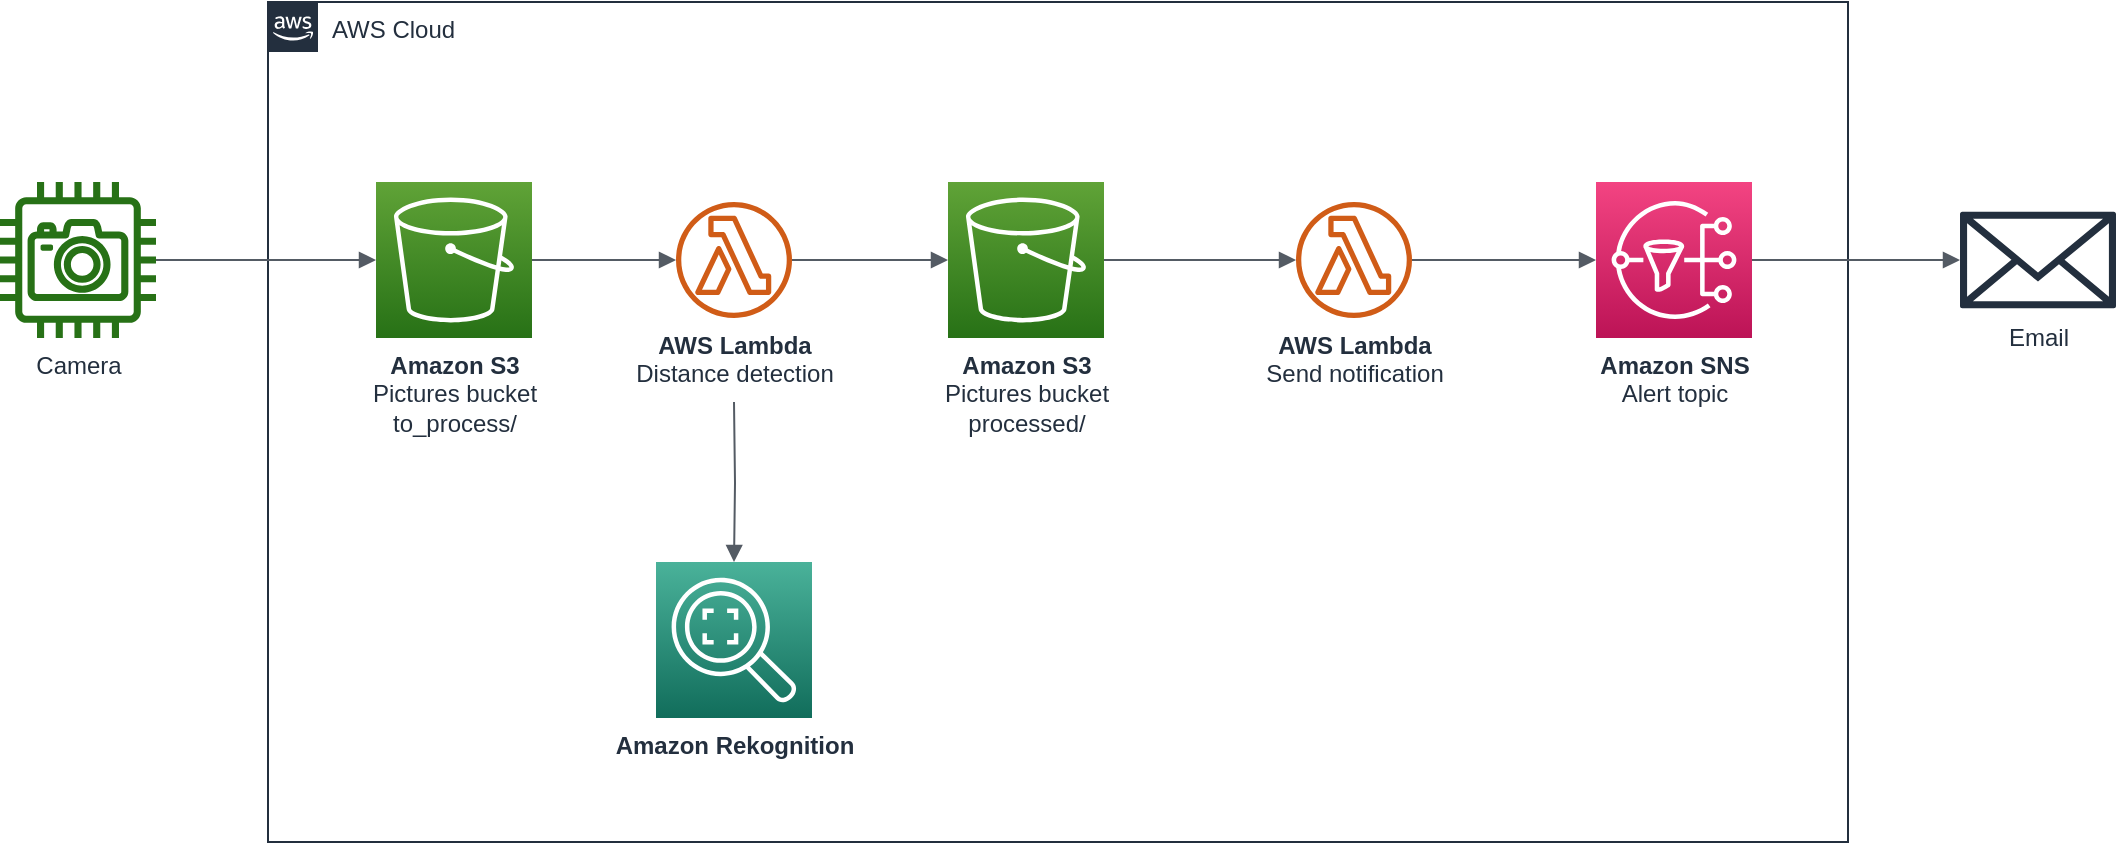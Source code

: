 <mxfile version="13.9.9" type="device"><diagram id="q47R_mxE0SkMdzj9MiZO" name="Page-1"><mxGraphModel dx="1773" dy="680" grid="1" gridSize="10" guides="1" tooltips="1" connect="1" arrows="1" fold="1" page="1" pageScale="1" pageWidth="827" pageHeight="1169" math="0" shadow="0"><root><mxCell id="0"/><mxCell id="1" parent="0"/><mxCell id="Ia-xAZ1csdWhfx4XnVFe-15" value="AWS Cloud" style="points=[[0,0],[0.25,0],[0.5,0],[0.75,0],[1,0],[1,0.25],[1,0.5],[1,0.75],[1,1],[0.75,1],[0.5,1],[0.25,1],[0,1],[0,0.75],[0,0.5],[0,0.25]];outlineConnect=0;gradientColor=none;html=1;whiteSpace=wrap;fontSize=12;fontStyle=0;shape=mxgraph.aws4.group;grIcon=mxgraph.aws4.group_aws_cloud_alt;strokeColor=#232F3E;fillColor=none;verticalAlign=top;align=left;spacingLeft=30;fontColor=#232F3E;dashed=0;" parent="1" vertex="1"><mxGeometry x="-376" y="410" width="790" height="420" as="geometry"/></mxCell><mxCell id="Ia-xAZ1csdWhfx4XnVFe-1" value="&lt;b&gt;Amazon S3&lt;/b&gt;&lt;br&gt;Pictures bucket&lt;br&gt;to_process/" style="outlineConnect=0;fontColor=#232F3E;gradientColor=#60A337;gradientDirection=north;fillColor=#277116;strokeColor=#ffffff;dashed=0;verticalLabelPosition=bottom;verticalAlign=top;align=center;html=1;fontSize=12;fontStyle=0;aspect=fixed;shape=mxgraph.aws4.resourceIcon;resIcon=mxgraph.aws4.s3;" parent="1" vertex="1"><mxGeometry x="-322" y="500" width="78" height="78" as="geometry"/></mxCell><mxCell id="Ia-xAZ1csdWhfx4XnVFe-2" value="&lt;b&gt;Amazon S3&lt;/b&gt;&lt;br&gt;Pictures bucket&lt;br&gt;processed/" style="outlineConnect=0;fontColor=#232F3E;gradientColor=#60A337;gradientDirection=north;fillColor=#277116;strokeColor=#ffffff;dashed=0;verticalLabelPosition=bottom;verticalAlign=top;align=center;html=1;fontSize=12;fontStyle=0;aspect=fixed;shape=mxgraph.aws4.resourceIcon;resIcon=mxgraph.aws4.s3;" parent="1" vertex="1"><mxGeometry x="-36" y="500" width="78" height="78" as="geometry"/></mxCell><mxCell id="Ia-xAZ1csdWhfx4XnVFe-6" value="Camera" style="outlineConnect=0;fontColor=#232F3E;gradientColor=none;fillColor=#277116;strokeColor=none;dashed=0;verticalLabelPosition=bottom;verticalAlign=top;align=center;html=1;fontSize=12;fontStyle=0;aspect=fixed;pointerEvents=1;shape=mxgraph.aws4.camera;" parent="1" vertex="1"><mxGeometry x="-510" y="500" width="78" height="78" as="geometry"/></mxCell><mxCell id="Ia-xAZ1csdWhfx4XnVFe-7" value="" style="edgeStyle=orthogonalEdgeStyle;html=1;endArrow=block;elbow=vertical;startArrow=none;endFill=1;strokeColor=#545B64;rounded=0;" parent="1" source="Ia-xAZ1csdWhfx4XnVFe-6" target="Ia-xAZ1csdWhfx4XnVFe-1" edge="1"><mxGeometry width="100" relative="1" as="geometry"><mxPoint x="-432" y="460" as="sourcePoint"/><mxPoint x="-332" y="460" as="targetPoint"/></mxGeometry></mxCell><mxCell id="Ia-xAZ1csdWhfx4XnVFe-8" value="&lt;b&gt;Amazon SNS&lt;/b&gt;&lt;br&gt;Alert topic" style="outlineConnect=0;fontColor=#232F3E;gradientColor=#F34482;gradientDirection=north;fillColor=#BC1356;strokeColor=#ffffff;dashed=0;verticalLabelPosition=bottom;verticalAlign=top;align=center;html=1;fontSize=12;fontStyle=0;aspect=fixed;shape=mxgraph.aws4.resourceIcon;resIcon=mxgraph.aws4.sns;" parent="1" vertex="1"><mxGeometry x="288" y="500" width="78" height="78" as="geometry"/></mxCell><mxCell id="Ia-xAZ1csdWhfx4XnVFe-11" value="" style="edgeStyle=orthogonalEdgeStyle;html=1;endArrow=block;elbow=vertical;startArrow=none;endFill=1;strokeColor=#545B64;rounded=0;" parent="1" source="Ia-xAZ1csdWhfx4XnVFe-9" target="Ia-xAZ1csdWhfx4XnVFe-2" edge="1"><mxGeometry width="100" relative="1" as="geometry"><mxPoint x="-272" y="450" as="sourcePoint"/><mxPoint x="-172" y="450" as="targetPoint"/></mxGeometry></mxCell><mxCell id="Ia-xAZ1csdWhfx4XnVFe-12" value="" style="edgeStyle=orthogonalEdgeStyle;html=1;endArrow=block;elbow=vertical;startArrow=none;endFill=1;strokeColor=#545B64;rounded=0;" parent="1" source="Ia-xAZ1csdWhfx4XnVFe-10" target="Ia-xAZ1csdWhfx4XnVFe-8" edge="1"><mxGeometry width="100" relative="1" as="geometry"><mxPoint x="-62" y="420" as="sourcePoint"/><mxPoint x="38" y="420" as="targetPoint"/></mxGeometry></mxCell><mxCell id="Ia-xAZ1csdWhfx4XnVFe-9" value="&lt;b&gt;AWS Lambda&lt;/b&gt;&lt;br&gt;Distance detection" style="outlineConnect=0;fontColor=#232F3E;gradientColor=none;fillColor=#D05C17;strokeColor=none;dashed=0;verticalLabelPosition=bottom;verticalAlign=top;align=center;html=1;fontSize=12;fontStyle=0;aspect=fixed;pointerEvents=1;shape=mxgraph.aws4.lambda_function;" parent="1" vertex="1"><mxGeometry x="-172" y="510" width="58" height="58" as="geometry"/></mxCell><mxCell id="Ia-xAZ1csdWhfx4XnVFe-13" value="" style="edgeStyle=orthogonalEdgeStyle;html=1;endArrow=block;elbow=vertical;startArrow=none;endFill=1;strokeColor=#545B64;rounded=0;" parent="1" source="Ia-xAZ1csdWhfx4XnVFe-1" target="Ia-xAZ1csdWhfx4XnVFe-9" edge="1"><mxGeometry width="100" relative="1" as="geometry"><mxPoint x="-244" y="539" as="sourcePoint"/><mxPoint x="-36" y="539" as="targetPoint"/></mxGeometry></mxCell><mxCell id="Ia-xAZ1csdWhfx4XnVFe-10" value="&lt;b&gt;AWS Lambda&lt;/b&gt;&lt;br&gt;Send notification" style="outlineConnect=0;fontColor=#232F3E;gradientColor=none;fillColor=#D05C17;strokeColor=none;dashed=0;verticalLabelPosition=bottom;verticalAlign=top;align=center;html=1;fontSize=12;fontStyle=0;aspect=fixed;pointerEvents=1;shape=mxgraph.aws4.lambda_function;" parent="1" vertex="1"><mxGeometry x="138" y="510" width="58" height="58" as="geometry"/></mxCell><mxCell id="Ia-xAZ1csdWhfx4XnVFe-14" value="" style="edgeStyle=orthogonalEdgeStyle;html=1;endArrow=block;elbow=vertical;startArrow=none;endFill=1;strokeColor=#545B64;rounded=0;" parent="1" source="Ia-xAZ1csdWhfx4XnVFe-2" target="Ia-xAZ1csdWhfx4XnVFe-10" edge="1"><mxGeometry width="100" relative="1" as="geometry"><mxPoint x="42" y="539" as="sourcePoint"/><mxPoint x="288" y="539" as="targetPoint"/></mxGeometry></mxCell><mxCell id="Ia-xAZ1csdWhfx4XnVFe-16" value="Email" style="outlineConnect=0;fontColor=#232F3E;gradientColor=none;fillColor=#232F3E;strokeColor=none;dashed=0;verticalLabelPosition=bottom;verticalAlign=top;align=center;html=1;fontSize=12;fontStyle=0;aspect=fixed;pointerEvents=1;shape=mxgraph.aws4.email_2;" parent="1" vertex="1"><mxGeometry x="470" y="514.5" width="78" height="49" as="geometry"/></mxCell><mxCell id="Ia-xAZ1csdWhfx4XnVFe-17" value="&lt;b&gt;Amazon Rekognition&lt;br&gt;&lt;/b&gt;" style="outlineConnect=0;fontColor=#232F3E;gradientColor=#4AB29A;gradientDirection=north;fillColor=#116D5B;strokeColor=#ffffff;dashed=0;verticalLabelPosition=bottom;verticalAlign=top;align=center;html=1;fontSize=12;fontStyle=0;aspect=fixed;shape=mxgraph.aws4.resourceIcon;resIcon=mxgraph.aws4.rekognition_2;" parent="1" vertex="1"><mxGeometry x="-182" y="690" width="78" height="78" as="geometry"/></mxCell><mxCell id="Ia-xAZ1csdWhfx4XnVFe-18" value="" style="edgeStyle=orthogonalEdgeStyle;html=1;endArrow=block;elbow=vertical;startArrow=none;endFill=1;strokeColor=#545B64;rounded=0;" parent="1" target="Ia-xAZ1csdWhfx4XnVFe-17" edge="1"><mxGeometry width="100" relative="1" as="geometry"><mxPoint x="-143" y="610" as="sourcePoint"/><mxPoint x="-20" y="660" as="targetPoint"/></mxGeometry></mxCell><mxCell id="Ia-xAZ1csdWhfx4XnVFe-19" value="" style="edgeStyle=orthogonalEdgeStyle;html=1;endArrow=block;elbow=vertical;startArrow=none;endFill=1;strokeColor=#545B64;rounded=0;" parent="1" source="Ia-xAZ1csdWhfx4XnVFe-8" target="Ia-xAZ1csdWhfx4XnVFe-16" edge="1"><mxGeometry width="100" relative="1" as="geometry"><mxPoint x="410" y="270" as="sourcePoint"/><mxPoint x="510" y="270" as="targetPoint"/></mxGeometry></mxCell></root></mxGraphModel></diagram></mxfile>